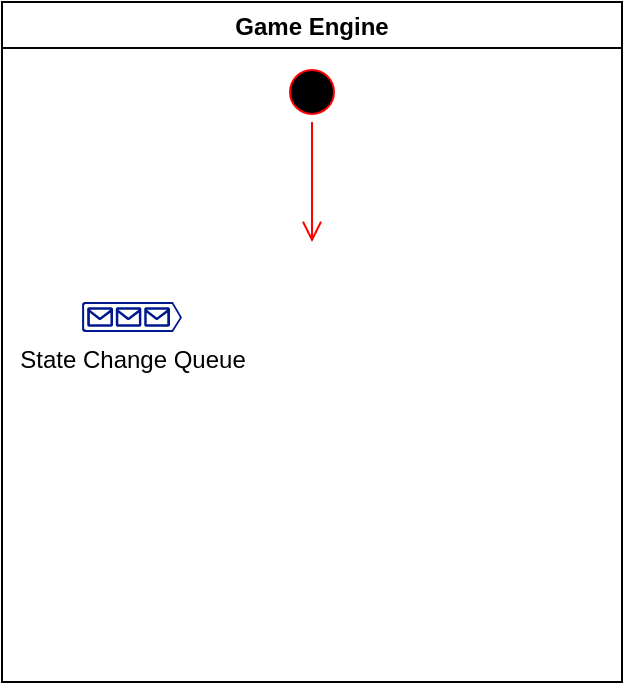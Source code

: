 <mxfile version="17.4.1" type="github">
  <diagram id="mk2cn1SJCswWF56iGvcB" name="Page-1">
    <mxGraphModel dx="975" dy="749" grid="1" gridSize="10" guides="1" tooltips="1" connect="1" arrows="1" fold="1" page="1" pageScale="1" pageWidth="850" pageHeight="1100" math="0" shadow="0">
      <root>
        <mxCell id="0" />
        <mxCell id="1" parent="0" />
        <mxCell id="z_DKHHR1kLaV9ZbHm4YY-1" value="Game Engine" style="swimlane;" parent="1" vertex="1">
          <mxGeometry x="330" y="130" width="310" height="340" as="geometry">
            <mxRectangle x="300" y="130" width="90" height="23" as="alternateBounds" />
          </mxGeometry>
        </mxCell>
        <mxCell id="z_DKHHR1kLaV9ZbHm4YY-2" value="" style="ellipse;html=1;shape=startState;fillColor=#000000;strokeColor=#ff0000;" parent="z_DKHHR1kLaV9ZbHm4YY-1" vertex="1">
          <mxGeometry x="140" y="30" width="30" height="30" as="geometry" />
        </mxCell>
        <mxCell id="z_DKHHR1kLaV9ZbHm4YY-3" value="" style="edgeStyle=orthogonalEdgeStyle;html=1;verticalAlign=bottom;endArrow=open;endSize=8;strokeColor=#ff0000;rounded=0;" parent="z_DKHHR1kLaV9ZbHm4YY-1" source="z_DKHHR1kLaV9ZbHm4YY-2" edge="1">
          <mxGeometry relative="1" as="geometry">
            <mxPoint x="155" y="120" as="targetPoint" />
          </mxGeometry>
        </mxCell>
        <mxCell id="fHFY0VWgYtFENOlRi5Vw-1" value="State Change Queue" style="sketch=0;aspect=fixed;pointerEvents=1;shadow=0;dashed=0;html=1;strokeColor=none;labelPosition=center;verticalLabelPosition=bottom;verticalAlign=top;align=center;fillColor=#00188D;shape=mxgraph.azure.queue_generic" vertex="1" parent="z_DKHHR1kLaV9ZbHm4YY-1">
          <mxGeometry x="40" y="150" width="50" height="15" as="geometry" />
        </mxCell>
      </root>
    </mxGraphModel>
  </diagram>
</mxfile>

